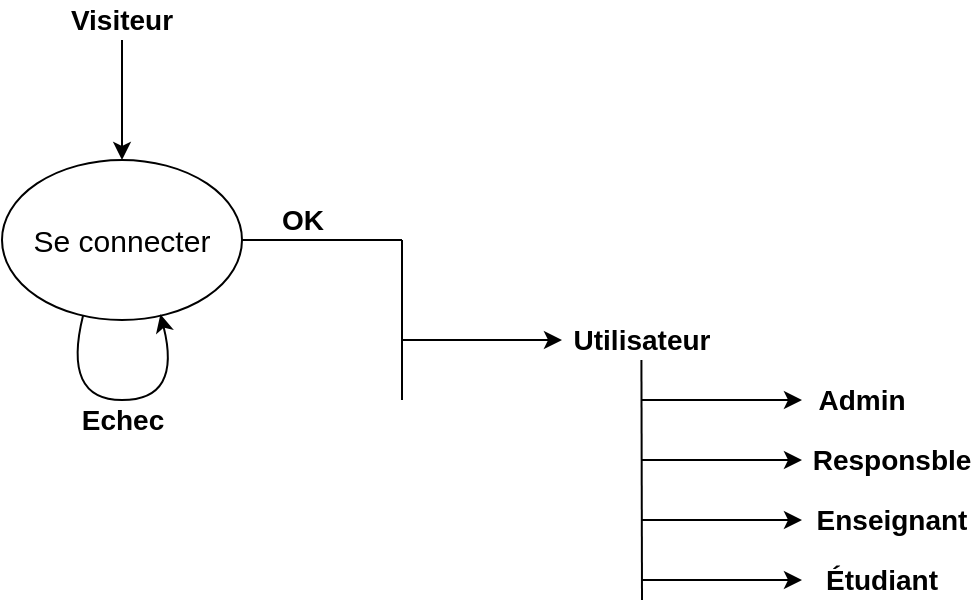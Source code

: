<mxfile version="13.7.9" type="device"><diagram id="dXj3Yz0D9GxKXCGssHEL" name="Page-1"><mxGraphModel dx="981" dy="567" grid="1" gridSize="10" guides="1" tooltips="1" connect="1" arrows="1" fold="1" page="1" pageScale="1" pageWidth="1169" pageHeight="827" math="0" shadow="0"><root><mxCell id="0"/><mxCell id="1" parent="0"/><mxCell id="GPVjLlDPR7vsJXf9DFOW-1" value="&lt;font style=&quot;font-size: 15px&quot;&gt;Se connecter&lt;/font&gt;" style="ellipse;whiteSpace=wrap;html=1;" parent="1" vertex="1"><mxGeometry x="320" y="250" width="120" height="80" as="geometry"/></mxCell><mxCell id="GPVjLlDPR7vsJXf9DFOW-3" value="" style="endArrow=classic;html=1;entryX=0.5;entryY=0;entryDx=0;entryDy=0;" parent="1" target="GPVjLlDPR7vsJXf9DFOW-1" edge="1"><mxGeometry width="50" height="50" relative="1" as="geometry"><mxPoint x="380" y="190" as="sourcePoint"/><mxPoint x="410" y="150" as="targetPoint"/></mxGeometry></mxCell><mxCell id="GPVjLlDPR7vsJXf9DFOW-4" value="&lt;b&gt;&lt;font style=&quot;font-size: 14px&quot;&gt;Visiteur&lt;/font&gt;&lt;/b&gt;" style="text;html=1;strokeColor=none;fillColor=none;align=center;verticalAlign=middle;whiteSpace=wrap;rounded=0;" parent="1" vertex="1"><mxGeometry x="360" y="170" width="40" height="20" as="geometry"/></mxCell><mxCell id="GPVjLlDPR7vsJXf9DFOW-6" value="" style="endArrow=none;html=1;exitX=1;exitY=0.5;exitDx=0;exitDy=0;" parent="1" source="GPVjLlDPR7vsJXf9DFOW-1" edge="1"><mxGeometry width="50" height="50" relative="1" as="geometry"><mxPoint x="470" y="330" as="sourcePoint"/><mxPoint x="520" y="290" as="targetPoint"/></mxGeometry></mxCell><mxCell id="GPVjLlDPR7vsJXf9DFOW-7" value="" style="endArrow=none;html=1;" parent="1" edge="1"><mxGeometry width="50" height="50" relative="1" as="geometry"><mxPoint x="520" y="370" as="sourcePoint"/><mxPoint x="520" y="290" as="targetPoint"/></mxGeometry></mxCell><mxCell id="GPVjLlDPR7vsJXf9DFOW-8" value="" style="endArrow=classic;html=1;" parent="1" edge="1"><mxGeometry width="50" height="50" relative="1" as="geometry"><mxPoint x="640" y="370.0" as="sourcePoint"/><mxPoint x="720" y="370.0" as="targetPoint"/></mxGeometry></mxCell><mxCell id="GPVjLlDPR7vsJXf9DFOW-10" value="" style="endArrow=classic;html=1;" parent="1" edge="1"><mxGeometry width="50" height="50" relative="1" as="geometry"><mxPoint x="520" y="340" as="sourcePoint"/><mxPoint x="600" y="340" as="targetPoint"/></mxGeometry></mxCell><mxCell id="GPVjLlDPR7vsJXf9DFOW-13" value="&lt;b&gt;&lt;font style=&quot;font-size: 14px&quot;&gt;Admin&lt;/font&gt;&lt;/b&gt;" style="text;html=1;strokeColor=none;fillColor=none;align=center;verticalAlign=middle;whiteSpace=wrap;rounded=0;" parent="1" vertex="1"><mxGeometry x="730" y="360" width="40" height="20" as="geometry"/></mxCell><mxCell id="GPVjLlDPR7vsJXf9DFOW-15" value="&lt;b&gt;&lt;font style=&quot;font-size: 14px&quot;&gt;Enseignant&lt;/font&gt;&lt;/b&gt;" style="text;html=1;strokeColor=none;fillColor=none;align=center;verticalAlign=middle;whiteSpace=wrap;rounded=0;" parent="1" vertex="1"><mxGeometry x="745" y="420" width="40" height="20" as="geometry"/></mxCell><mxCell id="GPVjLlDPR7vsJXf9DFOW-17" value="&lt;b&gt;&lt;font style=&quot;font-size: 14px&quot;&gt;Étudiant&lt;/font&gt;&lt;/b&gt;" style="text;html=1;strokeColor=none;fillColor=none;align=center;verticalAlign=middle;whiteSpace=wrap;rounded=0;" parent="1" vertex="1"><mxGeometry x="740" y="450" width="40" height="20" as="geometry"/></mxCell><mxCell id="GPVjLlDPR7vsJXf9DFOW-18" value="&lt;b&gt;&lt;font style=&quot;font-size: 14px&quot;&gt;Responsble&lt;/font&gt;&lt;/b&gt;" style="text;html=1;strokeColor=none;fillColor=none;align=center;verticalAlign=middle;whiteSpace=wrap;rounded=0;" parent="1" vertex="1"><mxGeometry x="760" y="390" width="10" height="20" as="geometry"/></mxCell><mxCell id="GPVjLlDPR7vsJXf9DFOW-20" value="&lt;b&gt;&lt;font style=&quot;font-size: 14px&quot;&gt;OK&lt;/font&gt;&lt;/b&gt;" style="text;html=1;align=center;verticalAlign=middle;resizable=0;points=[];autosize=1;" parent="1" vertex="1"><mxGeometry x="450" y="270" width="40" height="20" as="geometry"/></mxCell><mxCell id="GPVjLlDPR7vsJXf9DFOW-23" value="" style="curved=1;endArrow=classic;html=1;exitX=0.338;exitY=0.971;exitDx=0;exitDy=0;exitPerimeter=0;entryX=0.66;entryY=0.964;entryDx=0;entryDy=0;entryPerimeter=0;" parent="1" source="GPVjLlDPR7vsJXf9DFOW-1" target="GPVjLlDPR7vsJXf9DFOW-1" edge="1"><mxGeometry width="50" height="50" relative="1" as="geometry"><mxPoint x="360" y="330" as="sourcePoint"/><mxPoint x="400" y="330" as="targetPoint"/><Array as="points"><mxPoint x="350" y="370"/><mxPoint x="410" y="370"/></Array></mxGeometry></mxCell><mxCell id="GPVjLlDPR7vsJXf9DFOW-24" value="&lt;b&gt;&lt;font style=&quot;font-size: 14px&quot;&gt;Echec&lt;/font&gt;&lt;/b&gt;" style="text;html=1;align=center;verticalAlign=middle;resizable=0;points=[];autosize=1;" parent="1" vertex="1"><mxGeometry x="350" y="370" width="60" height="20" as="geometry"/></mxCell><mxCell id="X-PRp3uIYueYistfvTKo-1" value="" style="endArrow=none;html=1;" edge="1" parent="1"><mxGeometry width="50" height="50" relative="1" as="geometry"><mxPoint x="640" y="470" as="sourcePoint"/><mxPoint x="639.71" y="350" as="targetPoint"/></mxGeometry></mxCell><mxCell id="X-PRp3uIYueYistfvTKo-2" value="&lt;b&gt;&lt;font style=&quot;font-size: 14px&quot;&gt;Utilisateur&lt;/font&gt;&lt;/b&gt;" style="text;html=1;strokeColor=none;fillColor=none;align=center;verticalAlign=middle;whiteSpace=wrap;rounded=0;" vertex="1" parent="1"><mxGeometry x="620" y="330" width="40" height="20" as="geometry"/></mxCell><mxCell id="X-PRp3uIYueYistfvTKo-3" value="" style="endArrow=classic;html=1;" edge="1" parent="1"><mxGeometry width="50" height="50" relative="1" as="geometry"><mxPoint x="640" y="400.0" as="sourcePoint"/><mxPoint x="720" y="400.0" as="targetPoint"/></mxGeometry></mxCell><mxCell id="X-PRp3uIYueYistfvTKo-4" value="" style="endArrow=classic;html=1;" edge="1" parent="1"><mxGeometry width="50" height="50" relative="1" as="geometry"><mxPoint x="640" y="430" as="sourcePoint"/><mxPoint x="720" y="430" as="targetPoint"/></mxGeometry></mxCell><mxCell id="X-PRp3uIYueYistfvTKo-5" value="" style="endArrow=classic;html=1;" edge="1" parent="1"><mxGeometry width="50" height="50" relative="1" as="geometry"><mxPoint x="640" y="460" as="sourcePoint"/><mxPoint x="720" y="460" as="targetPoint"/></mxGeometry></mxCell></root></mxGraphModel></diagram></mxfile>
